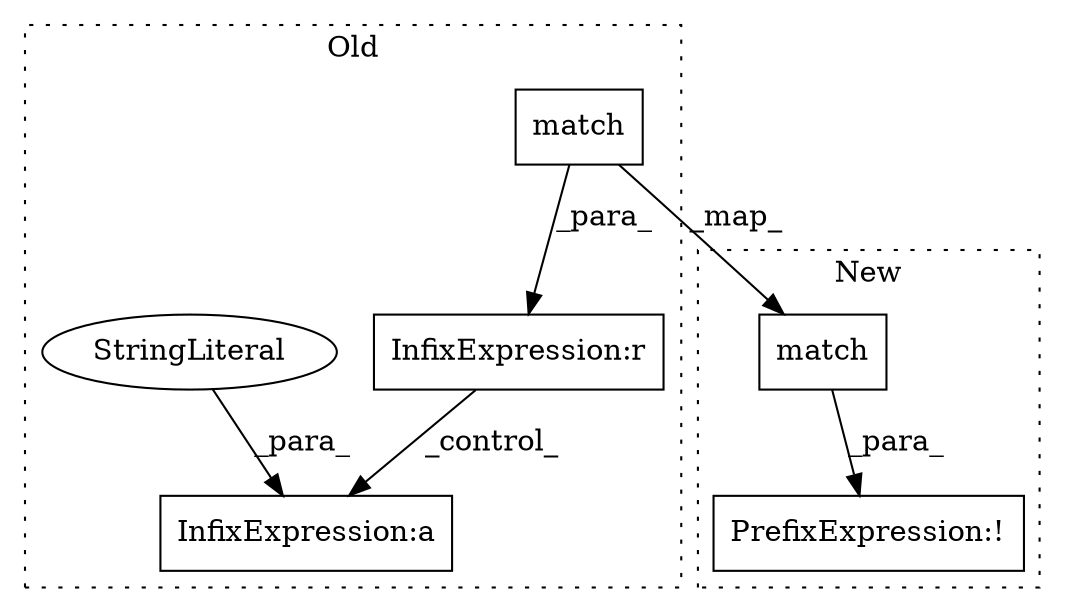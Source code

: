 digraph G {
subgraph cluster0 {
1 [label="match" a="32" s="2263,2274" l="6,1" shape="box"];
4 [label="InfixExpression:a" a="27" s="2351" l="3" shape="box"];
5 [label="StringLiteral" a="45" s="2316" l="35" shape="ellipse"];
6 [label="InfixExpression:r" a="27" s="2275" l="4" shape="box"];
label = "Old";
style="dotted";
}
subgraph cluster1 {
2 [label="match" a="32" s="2264,2275" l="6,1" shape="box"];
3 [label="PrefixExpression:!" a="38" s="2244" l="1" shape="box"];
label = "New";
style="dotted";
}
1 -> 6 [label="_para_"];
1 -> 2 [label="_map_"];
2 -> 3 [label="_para_"];
5 -> 4 [label="_para_"];
6 -> 4 [label="_control_"];
}